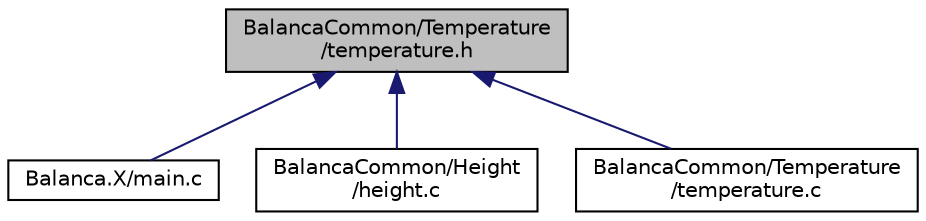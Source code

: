 digraph "BalancaCommon/Temperature/temperature.h"
{
  edge [fontname="Helvetica",fontsize="10",labelfontname="Helvetica",labelfontsize="10"];
  node [fontname="Helvetica",fontsize="10",shape=record];
  Node1 [label="BalancaCommon/Temperature\l/temperature.h",height=0.2,width=0.4,color="black", fillcolor="grey75", style="filled", fontcolor="black"];
  Node1 -> Node2 [dir="back",color="midnightblue",fontsize="10",style="solid"];
  Node2 [label="Balanca.X/main.c",height=0.2,width=0.4,color="black", fillcolor="white", style="filled",URL="$main_8c.html",tooltip="Shows a menu with all the funcitonalities.   shows and calculates the height in meters   shows weight..."];
  Node1 -> Node3 [dir="back",color="midnightblue",fontsize="10",style="solid"];
  Node3 [label="BalancaCommon/Height\l/height.c",height=0.2,width=0.4,color="black", fillcolor="white", style="filled",URL="$height_8c.html",tooltip="Creates the bursts needed to the ultrasonic sensor work, so it is possible to calculate the height of..."];
  Node1 -> Node4 [dir="back",color="midnightblue",fontsize="10",style="solid"];
  Node4 [label="BalancaCommon/Temperature\l/temperature.c",height=0.2,width=0.4,color="black", fillcolor="white", style="filled",URL="$temperature_8c.html",tooltip="Calculates the Temperature in Celsius degrees. "];
}

